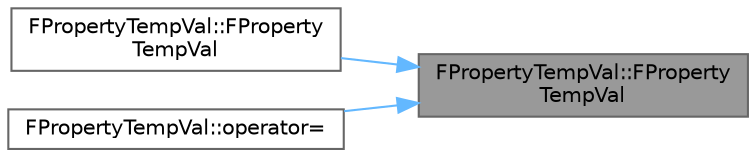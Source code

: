 digraph "FPropertyTempVal::FPropertyTempVal"
{
 // INTERACTIVE_SVG=YES
 // LATEX_PDF_SIZE
  bgcolor="transparent";
  edge [fontname=Helvetica,fontsize=10,labelfontname=Helvetica,labelfontsize=10];
  node [fontname=Helvetica,fontsize=10,shape=box,height=0.2,width=0.4];
  rankdir="RL";
  Node1 [id="Node000001",label="FPropertyTempVal::FProperty\lTempVal",height=0.2,width=0.4,color="gray40", fillcolor="grey60", style="filled", fontcolor="black",tooltip=" "];
  Node1 -> Node2 [id="edge1_Node000001_Node000002",dir="back",color="steelblue1",style="solid",tooltip=" "];
  Node2 [id="Node000002",label="FPropertyTempVal::FProperty\lTempVal",height=0.2,width=0.4,color="grey40", fillcolor="white", style="filled",URL="$d0/d82/structFPropertyTempVal.html#ac5f7ac4b4ee6e65058f47c50dba6341d",tooltip=" "];
  Node1 -> Node3 [id="edge2_Node000001_Node000003",dir="back",color="steelblue1",style="solid",tooltip=" "];
  Node3 [id="Node000003",label="FPropertyTempVal::operator=",height=0.2,width=0.4,color="grey40", fillcolor="white", style="filled",URL="$d0/d82/structFPropertyTempVal.html#a5540326fd87c195926013589e989c600",tooltip=" "];
}
